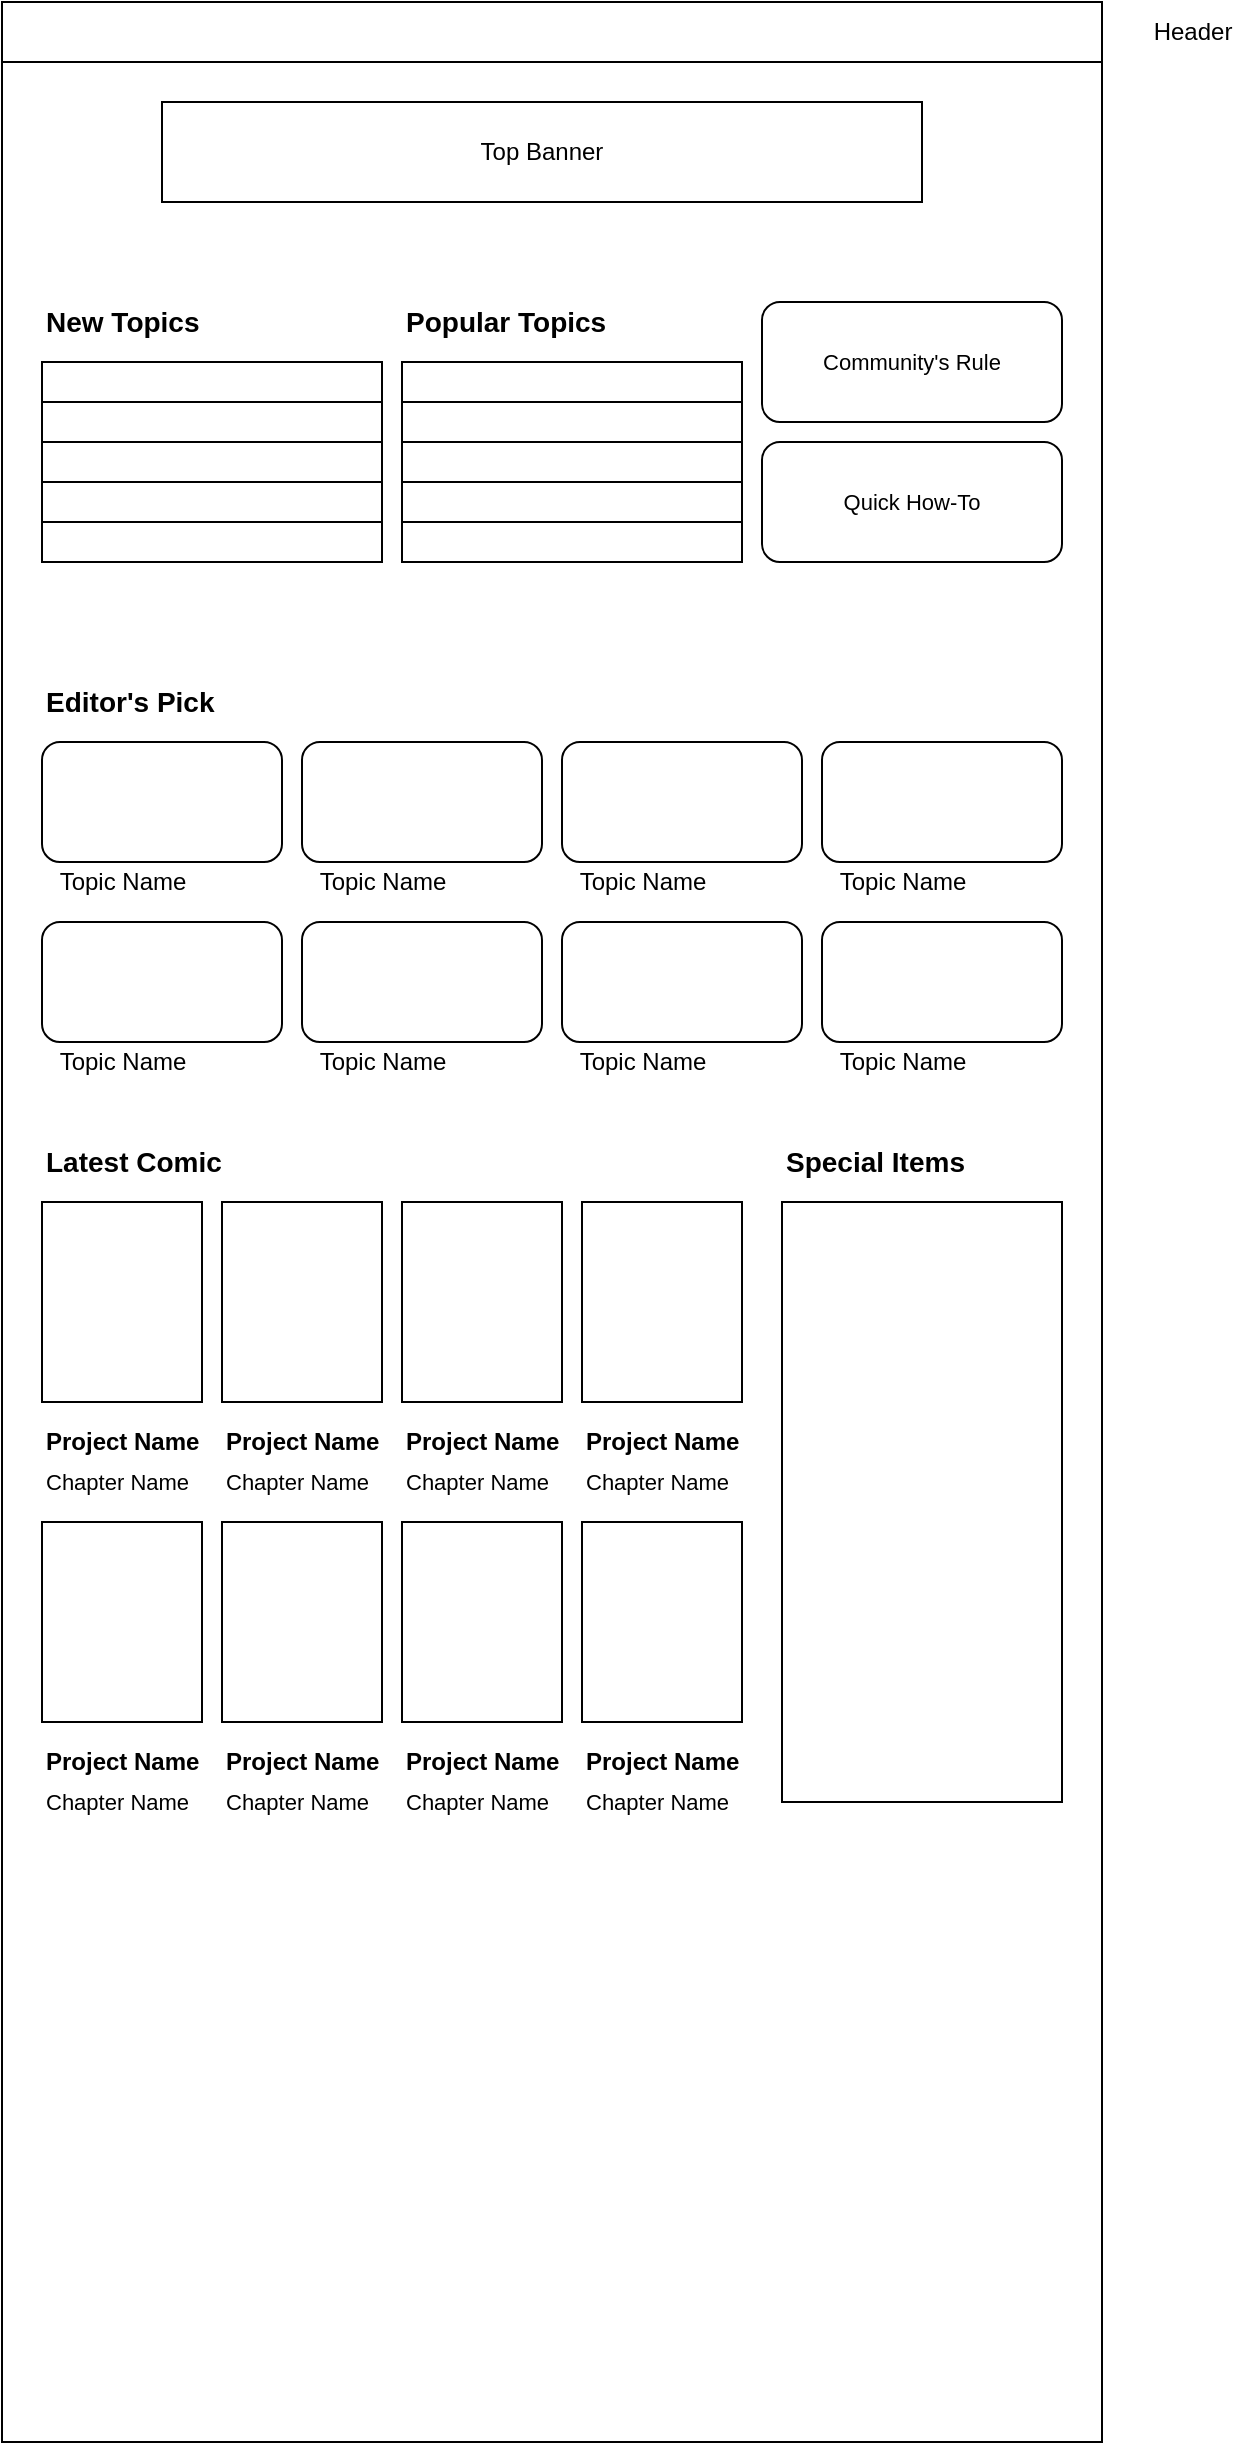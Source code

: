 <mxfile version="17.5.0" type="github">
  <diagram name="Page-1" id="2cc2dc42-3aac-f2a9-1cec-7a8b7cbee084">
    <mxGraphModel dx="1354" dy="726" grid="1" gridSize="10" guides="1" tooltips="1" connect="1" arrows="1" fold="1" page="1" pageScale="1" pageWidth="1100" pageHeight="850" background="#ffffff" math="0" shadow="0">
      <root>
        <mxCell id="0" />
        <mxCell id="1" parent="0" />
        <mxCell id="SqI3tJ1d9YcYI45e7a6i-1" value="" style="rounded=0;whiteSpace=wrap;html=1;" vertex="1" parent="1">
          <mxGeometry x="110" y="40" width="550" height="1190" as="geometry" />
        </mxCell>
        <mxCell id="SqI3tJ1d9YcYI45e7a6i-2" value="" style="rounded=0;whiteSpace=wrap;html=1;" vertex="1" parent="1">
          <mxGeometry x="110" y="10" width="550" height="30" as="geometry" />
        </mxCell>
        <mxCell id="SqI3tJ1d9YcYI45e7a6i-3" value="Header" style="text;html=1;align=center;verticalAlign=middle;resizable=0;points=[];autosize=1;strokeColor=none;fillColor=none;" vertex="1" parent="1">
          <mxGeometry x="680" y="15" width="50" height="20" as="geometry" />
        </mxCell>
        <mxCell id="SqI3tJ1d9YcYI45e7a6i-4" value="Editor&#39;s Pick" style="text;html=1;align=left;verticalAlign=middle;resizable=0;points=[];autosize=1;strokeColor=none;fillColor=none;fontSize=14;fontStyle=1" vertex="1" parent="1">
          <mxGeometry x="130" y="350" width="100" height="20" as="geometry" />
        </mxCell>
        <mxCell id="SqI3tJ1d9YcYI45e7a6i-5" value="" style="rounded=1;whiteSpace=wrap;html=1;" vertex="1" parent="1">
          <mxGeometry x="130" y="380" width="120" height="60" as="geometry" />
        </mxCell>
        <mxCell id="SqI3tJ1d9YcYI45e7a6i-6" value="" style="rounded=1;whiteSpace=wrap;html=1;" vertex="1" parent="1">
          <mxGeometry x="260" y="380" width="120" height="60" as="geometry" />
        </mxCell>
        <mxCell id="SqI3tJ1d9YcYI45e7a6i-7" value="" style="rounded=1;whiteSpace=wrap;html=1;" vertex="1" parent="1">
          <mxGeometry x="390" y="380" width="120" height="60" as="geometry" />
        </mxCell>
        <mxCell id="SqI3tJ1d9YcYI45e7a6i-8" value="" style="rounded=1;whiteSpace=wrap;html=1;" vertex="1" parent="1">
          <mxGeometry x="520" y="380" width="120" height="60" as="geometry" />
        </mxCell>
        <mxCell id="SqI3tJ1d9YcYI45e7a6i-9" value="Top Banner" style="rounded=0;whiteSpace=wrap;html=1;" vertex="1" parent="1">
          <mxGeometry x="190" y="60" width="380" height="50" as="geometry" />
        </mxCell>
        <mxCell id="SqI3tJ1d9YcYI45e7a6i-10" value="Topic Name" style="text;html=1;align=center;verticalAlign=middle;resizable=0;points=[];autosize=1;strokeColor=none;fillColor=none;" vertex="1" parent="1">
          <mxGeometry x="130" y="440" width="80" height="20" as="geometry" />
        </mxCell>
        <mxCell id="SqI3tJ1d9YcYI45e7a6i-11" value="Topic Name" style="text;html=1;align=center;verticalAlign=middle;resizable=0;points=[];autosize=1;strokeColor=none;fillColor=none;" vertex="1" parent="1">
          <mxGeometry x="260" y="440" width="80" height="20" as="geometry" />
        </mxCell>
        <mxCell id="SqI3tJ1d9YcYI45e7a6i-12" value="Topic Name" style="text;html=1;align=center;verticalAlign=middle;resizable=0;points=[];autosize=1;strokeColor=none;fillColor=none;" vertex="1" parent="1">
          <mxGeometry x="390" y="440" width="80" height="20" as="geometry" />
        </mxCell>
        <mxCell id="SqI3tJ1d9YcYI45e7a6i-13" value="Topic Name" style="text;html=1;align=center;verticalAlign=middle;resizable=0;points=[];autosize=1;strokeColor=none;fillColor=none;" vertex="1" parent="1">
          <mxGeometry x="520" y="440" width="80" height="20" as="geometry" />
        </mxCell>
        <mxCell id="SqI3tJ1d9YcYI45e7a6i-14" value="" style="rounded=1;whiteSpace=wrap;html=1;" vertex="1" parent="1">
          <mxGeometry x="130" y="470" width="120" height="60" as="geometry" />
        </mxCell>
        <mxCell id="SqI3tJ1d9YcYI45e7a6i-15" value="" style="rounded=1;whiteSpace=wrap;html=1;" vertex="1" parent="1">
          <mxGeometry x="260" y="470" width="120" height="60" as="geometry" />
        </mxCell>
        <mxCell id="SqI3tJ1d9YcYI45e7a6i-16" value="" style="rounded=1;whiteSpace=wrap;html=1;" vertex="1" parent="1">
          <mxGeometry x="390" y="470" width="120" height="60" as="geometry" />
        </mxCell>
        <mxCell id="SqI3tJ1d9YcYI45e7a6i-17" value="" style="rounded=1;whiteSpace=wrap;html=1;" vertex="1" parent="1">
          <mxGeometry x="520" y="470" width="120" height="60" as="geometry" />
        </mxCell>
        <mxCell id="SqI3tJ1d9YcYI45e7a6i-18" value="Topic Name" style="text;html=1;align=center;verticalAlign=middle;resizable=0;points=[];autosize=1;strokeColor=none;fillColor=none;" vertex="1" parent="1">
          <mxGeometry x="130" y="530" width="80" height="20" as="geometry" />
        </mxCell>
        <mxCell id="SqI3tJ1d9YcYI45e7a6i-19" value="Topic Name" style="text;html=1;align=center;verticalAlign=middle;resizable=0;points=[];autosize=1;strokeColor=none;fillColor=none;" vertex="1" parent="1">
          <mxGeometry x="260" y="530" width="80" height="20" as="geometry" />
        </mxCell>
        <mxCell id="SqI3tJ1d9YcYI45e7a6i-20" value="Topic Name" style="text;html=1;align=center;verticalAlign=middle;resizable=0;points=[];autosize=1;strokeColor=none;fillColor=none;" vertex="1" parent="1">
          <mxGeometry x="390" y="530" width="80" height="20" as="geometry" />
        </mxCell>
        <mxCell id="SqI3tJ1d9YcYI45e7a6i-21" value="Topic Name" style="text;html=1;align=center;verticalAlign=middle;resizable=0;points=[];autosize=1;strokeColor=none;fillColor=none;" vertex="1" parent="1">
          <mxGeometry x="520" y="530" width="80" height="20" as="geometry" />
        </mxCell>
        <mxCell id="SqI3tJ1d9YcYI45e7a6i-38" value="Latest Comic" style="text;html=1;align=left;verticalAlign=middle;resizable=0;points=[];autosize=1;strokeColor=none;fillColor=none;fontSize=14;fontStyle=1" vertex="1" parent="1">
          <mxGeometry x="130" y="580" width="100" height="20" as="geometry" />
        </mxCell>
        <mxCell id="SqI3tJ1d9YcYI45e7a6i-39" value="" style="rounded=0;whiteSpace=wrap;html=1;fontSize=14;" vertex="1" parent="1">
          <mxGeometry x="130" y="610" width="80" height="100" as="geometry" />
        </mxCell>
        <mxCell id="SqI3tJ1d9YcYI45e7a6i-40" value="" style="rounded=0;whiteSpace=wrap;html=1;fontSize=14;" vertex="1" parent="1">
          <mxGeometry x="220" y="610" width="80" height="100" as="geometry" />
        </mxCell>
        <mxCell id="SqI3tJ1d9YcYI45e7a6i-41" value="" style="rounded=0;whiteSpace=wrap;html=1;fontSize=14;" vertex="1" parent="1">
          <mxGeometry x="310" y="610" width="80" height="100" as="geometry" />
        </mxCell>
        <mxCell id="SqI3tJ1d9YcYI45e7a6i-42" value="" style="rounded=0;whiteSpace=wrap;html=1;fontSize=14;" vertex="1" parent="1">
          <mxGeometry x="400" y="610" width="80" height="100" as="geometry" />
        </mxCell>
        <mxCell id="SqI3tJ1d9YcYI45e7a6i-44" value="&lt;b style=&quot;font-size: 12px;&quot;&gt;Project Name&lt;/b&gt;" style="text;html=1;align=left;verticalAlign=middle;resizable=0;points=[];autosize=1;strokeColor=none;fillColor=none;fontSize=12;" vertex="1" parent="1">
          <mxGeometry x="130" y="720" width="90" height="20" as="geometry" />
        </mxCell>
        <mxCell id="SqI3tJ1d9YcYI45e7a6i-45" value="Chapter Name" style="text;html=1;align=left;verticalAlign=middle;resizable=0;points=[];autosize=1;strokeColor=none;fillColor=none;fontSize=11;" vertex="1" parent="1">
          <mxGeometry x="130" y="740" width="90" height="20" as="geometry" />
        </mxCell>
        <mxCell id="SqI3tJ1d9YcYI45e7a6i-46" value="&lt;b style=&quot;font-size: 12px;&quot;&gt;Project Name&lt;/b&gt;" style="text;html=1;align=left;verticalAlign=middle;resizable=0;points=[];autosize=1;strokeColor=none;fillColor=none;fontSize=12;" vertex="1" parent="1">
          <mxGeometry x="220" y="720" width="90" height="20" as="geometry" />
        </mxCell>
        <mxCell id="SqI3tJ1d9YcYI45e7a6i-47" value="Chapter Name" style="text;html=1;align=left;verticalAlign=middle;resizable=0;points=[];autosize=1;strokeColor=none;fillColor=none;fontSize=11;" vertex="1" parent="1">
          <mxGeometry x="220" y="740" width="90" height="20" as="geometry" />
        </mxCell>
        <mxCell id="SqI3tJ1d9YcYI45e7a6i-48" value="&lt;b style=&quot;font-size: 12px;&quot;&gt;Project Name&lt;/b&gt;" style="text;html=1;align=left;verticalAlign=middle;resizable=0;points=[];autosize=1;strokeColor=none;fillColor=none;fontSize=12;" vertex="1" parent="1">
          <mxGeometry x="310" y="720" width="90" height="20" as="geometry" />
        </mxCell>
        <mxCell id="SqI3tJ1d9YcYI45e7a6i-49" value="Chapter Name" style="text;html=1;align=left;verticalAlign=middle;resizable=0;points=[];autosize=1;strokeColor=none;fillColor=none;fontSize=11;" vertex="1" parent="1">
          <mxGeometry x="310" y="740" width="90" height="20" as="geometry" />
        </mxCell>
        <mxCell id="SqI3tJ1d9YcYI45e7a6i-50" value="&lt;b style=&quot;font-size: 12px;&quot;&gt;Project Name&lt;/b&gt;" style="text;html=1;align=left;verticalAlign=middle;resizable=0;points=[];autosize=1;strokeColor=none;fillColor=none;fontSize=12;" vertex="1" parent="1">
          <mxGeometry x="400" y="720" width="90" height="20" as="geometry" />
        </mxCell>
        <mxCell id="SqI3tJ1d9YcYI45e7a6i-51" value="Chapter Name" style="text;html=1;align=left;verticalAlign=middle;resizable=0;points=[];autosize=1;strokeColor=none;fillColor=none;fontSize=11;" vertex="1" parent="1">
          <mxGeometry x="400" y="740" width="90" height="20" as="geometry" />
        </mxCell>
        <mxCell id="SqI3tJ1d9YcYI45e7a6i-52" value="" style="rounded=0;whiteSpace=wrap;html=1;fontSize=14;" vertex="1" parent="1">
          <mxGeometry x="130" y="770" width="80" height="100" as="geometry" />
        </mxCell>
        <mxCell id="SqI3tJ1d9YcYI45e7a6i-53" value="" style="rounded=0;whiteSpace=wrap;html=1;fontSize=14;" vertex="1" parent="1">
          <mxGeometry x="220" y="770" width="80" height="100" as="geometry" />
        </mxCell>
        <mxCell id="SqI3tJ1d9YcYI45e7a6i-54" value="" style="rounded=0;whiteSpace=wrap;html=1;fontSize=14;" vertex="1" parent="1">
          <mxGeometry x="310" y="770" width="80" height="100" as="geometry" />
        </mxCell>
        <mxCell id="SqI3tJ1d9YcYI45e7a6i-55" value="" style="rounded=0;whiteSpace=wrap;html=1;fontSize=14;" vertex="1" parent="1">
          <mxGeometry x="400" y="770" width="80" height="100" as="geometry" />
        </mxCell>
        <mxCell id="SqI3tJ1d9YcYI45e7a6i-56" value="&lt;b style=&quot;font-size: 12px;&quot;&gt;Project Name&lt;/b&gt;" style="text;html=1;align=left;verticalAlign=middle;resizable=0;points=[];autosize=1;strokeColor=none;fillColor=none;fontSize=12;" vertex="1" parent="1">
          <mxGeometry x="130" y="880" width="90" height="20" as="geometry" />
        </mxCell>
        <mxCell id="SqI3tJ1d9YcYI45e7a6i-57" value="Chapter Name" style="text;html=1;align=left;verticalAlign=middle;resizable=0;points=[];autosize=1;strokeColor=none;fillColor=none;fontSize=11;" vertex="1" parent="1">
          <mxGeometry x="130" y="900" width="90" height="20" as="geometry" />
        </mxCell>
        <mxCell id="SqI3tJ1d9YcYI45e7a6i-58" value="&lt;b style=&quot;font-size: 12px;&quot;&gt;Project Name&lt;/b&gt;" style="text;html=1;align=left;verticalAlign=middle;resizable=0;points=[];autosize=1;strokeColor=none;fillColor=none;fontSize=12;" vertex="1" parent="1">
          <mxGeometry x="220" y="880" width="90" height="20" as="geometry" />
        </mxCell>
        <mxCell id="SqI3tJ1d9YcYI45e7a6i-59" value="Chapter Name" style="text;html=1;align=left;verticalAlign=middle;resizable=0;points=[];autosize=1;strokeColor=none;fillColor=none;fontSize=11;" vertex="1" parent="1">
          <mxGeometry x="220" y="900" width="90" height="20" as="geometry" />
        </mxCell>
        <mxCell id="SqI3tJ1d9YcYI45e7a6i-60" value="&lt;b style=&quot;font-size: 12px;&quot;&gt;Project Name&lt;/b&gt;" style="text;html=1;align=left;verticalAlign=middle;resizable=0;points=[];autosize=1;strokeColor=none;fillColor=none;fontSize=12;" vertex="1" parent="1">
          <mxGeometry x="310" y="880" width="90" height="20" as="geometry" />
        </mxCell>
        <mxCell id="SqI3tJ1d9YcYI45e7a6i-61" value="Chapter Name" style="text;html=1;align=left;verticalAlign=middle;resizable=0;points=[];autosize=1;strokeColor=none;fillColor=none;fontSize=11;" vertex="1" parent="1">
          <mxGeometry x="310" y="900" width="90" height="20" as="geometry" />
        </mxCell>
        <mxCell id="SqI3tJ1d9YcYI45e7a6i-62" value="&lt;b style=&quot;font-size: 12px;&quot;&gt;Project Name&lt;/b&gt;" style="text;html=1;align=left;verticalAlign=middle;resizable=0;points=[];autosize=1;strokeColor=none;fillColor=none;fontSize=12;" vertex="1" parent="1">
          <mxGeometry x="400" y="880" width="90" height="20" as="geometry" />
        </mxCell>
        <mxCell id="SqI3tJ1d9YcYI45e7a6i-63" value="Chapter Name" style="text;html=1;align=left;verticalAlign=middle;resizable=0;points=[];autosize=1;strokeColor=none;fillColor=none;fontSize=11;" vertex="1" parent="1">
          <mxGeometry x="400" y="900" width="90" height="20" as="geometry" />
        </mxCell>
        <mxCell id="SqI3tJ1d9YcYI45e7a6i-64" value="Special Items" style="text;html=1;align=left;verticalAlign=middle;resizable=0;points=[];autosize=1;strokeColor=none;fillColor=none;fontSize=14;fontStyle=1" vertex="1" parent="1">
          <mxGeometry x="500" y="580" width="110" height="20" as="geometry" />
        </mxCell>
        <mxCell id="SqI3tJ1d9YcYI45e7a6i-65" value="" style="rounded=0;whiteSpace=wrap;html=1;fontSize=14;" vertex="1" parent="1">
          <mxGeometry x="500" y="610" width="140" height="300" as="geometry" />
        </mxCell>
        <mxCell id="SqI3tJ1d9YcYI45e7a6i-66" value="New Topics" style="text;html=1;align=left;verticalAlign=middle;resizable=0;points=[];autosize=1;strokeColor=none;fillColor=none;fontSize=14;fontStyle=1" vertex="1" parent="1">
          <mxGeometry x="130" y="160" width="90" height="20" as="geometry" />
        </mxCell>
        <mxCell id="SqI3tJ1d9YcYI45e7a6i-67" value="" style="rounded=0;whiteSpace=wrap;html=1;fontSize=11;" vertex="1" parent="1">
          <mxGeometry x="130" y="190" width="170" height="20" as="geometry" />
        </mxCell>
        <mxCell id="SqI3tJ1d9YcYI45e7a6i-68" value="" style="rounded=0;whiteSpace=wrap;html=1;fontSize=11;" vertex="1" parent="1">
          <mxGeometry x="130" y="210" width="170" height="20" as="geometry" />
        </mxCell>
        <mxCell id="SqI3tJ1d9YcYI45e7a6i-69" value="" style="rounded=0;whiteSpace=wrap;html=1;fontSize=11;" vertex="1" parent="1">
          <mxGeometry x="130" y="230" width="170" height="20" as="geometry" />
        </mxCell>
        <mxCell id="SqI3tJ1d9YcYI45e7a6i-70" value="" style="rounded=0;whiteSpace=wrap;html=1;fontSize=11;" vertex="1" parent="1">
          <mxGeometry x="130" y="250" width="170" height="20" as="geometry" />
        </mxCell>
        <mxCell id="SqI3tJ1d9YcYI45e7a6i-71" value="" style="rounded=0;whiteSpace=wrap;html=1;fontSize=11;" vertex="1" parent="1">
          <mxGeometry x="130" y="270" width="170" height="20" as="geometry" />
        </mxCell>
        <mxCell id="SqI3tJ1d9YcYI45e7a6i-78" value="Popular Topics" style="text;html=1;align=left;verticalAlign=middle;resizable=0;points=[];autosize=1;strokeColor=none;fillColor=none;fontSize=14;fontStyle=1" vertex="1" parent="1">
          <mxGeometry x="310" y="160" width="120" height="20" as="geometry" />
        </mxCell>
        <mxCell id="SqI3tJ1d9YcYI45e7a6i-79" value="" style="rounded=0;whiteSpace=wrap;html=1;fontSize=11;" vertex="1" parent="1">
          <mxGeometry x="310" y="190" width="170" height="20" as="geometry" />
        </mxCell>
        <mxCell id="SqI3tJ1d9YcYI45e7a6i-80" value="" style="rounded=0;whiteSpace=wrap;html=1;fontSize=11;" vertex="1" parent="1">
          <mxGeometry x="310" y="210" width="170" height="20" as="geometry" />
        </mxCell>
        <mxCell id="SqI3tJ1d9YcYI45e7a6i-81" value="" style="rounded=0;whiteSpace=wrap;html=1;fontSize=11;" vertex="1" parent="1">
          <mxGeometry x="310" y="230" width="170" height="20" as="geometry" />
        </mxCell>
        <mxCell id="SqI3tJ1d9YcYI45e7a6i-82" value="" style="rounded=0;whiteSpace=wrap;html=1;fontSize=11;" vertex="1" parent="1">
          <mxGeometry x="310" y="250" width="170" height="20" as="geometry" />
        </mxCell>
        <mxCell id="SqI3tJ1d9YcYI45e7a6i-83" value="" style="rounded=0;whiteSpace=wrap;html=1;fontSize=11;" vertex="1" parent="1">
          <mxGeometry x="310" y="270" width="170" height="20" as="geometry" />
        </mxCell>
        <mxCell id="SqI3tJ1d9YcYI45e7a6i-90" value="Community&#39;s Rule" style="rounded=1;whiteSpace=wrap;html=1;fontSize=11;" vertex="1" parent="1">
          <mxGeometry x="490" y="160" width="150" height="60" as="geometry" />
        </mxCell>
        <mxCell id="SqI3tJ1d9YcYI45e7a6i-92" value="Quick How-To" style="rounded=1;whiteSpace=wrap;html=1;fontSize=11;" vertex="1" parent="1">
          <mxGeometry x="490" y="230" width="150" height="60" as="geometry" />
        </mxCell>
      </root>
    </mxGraphModel>
  </diagram>
</mxfile>
